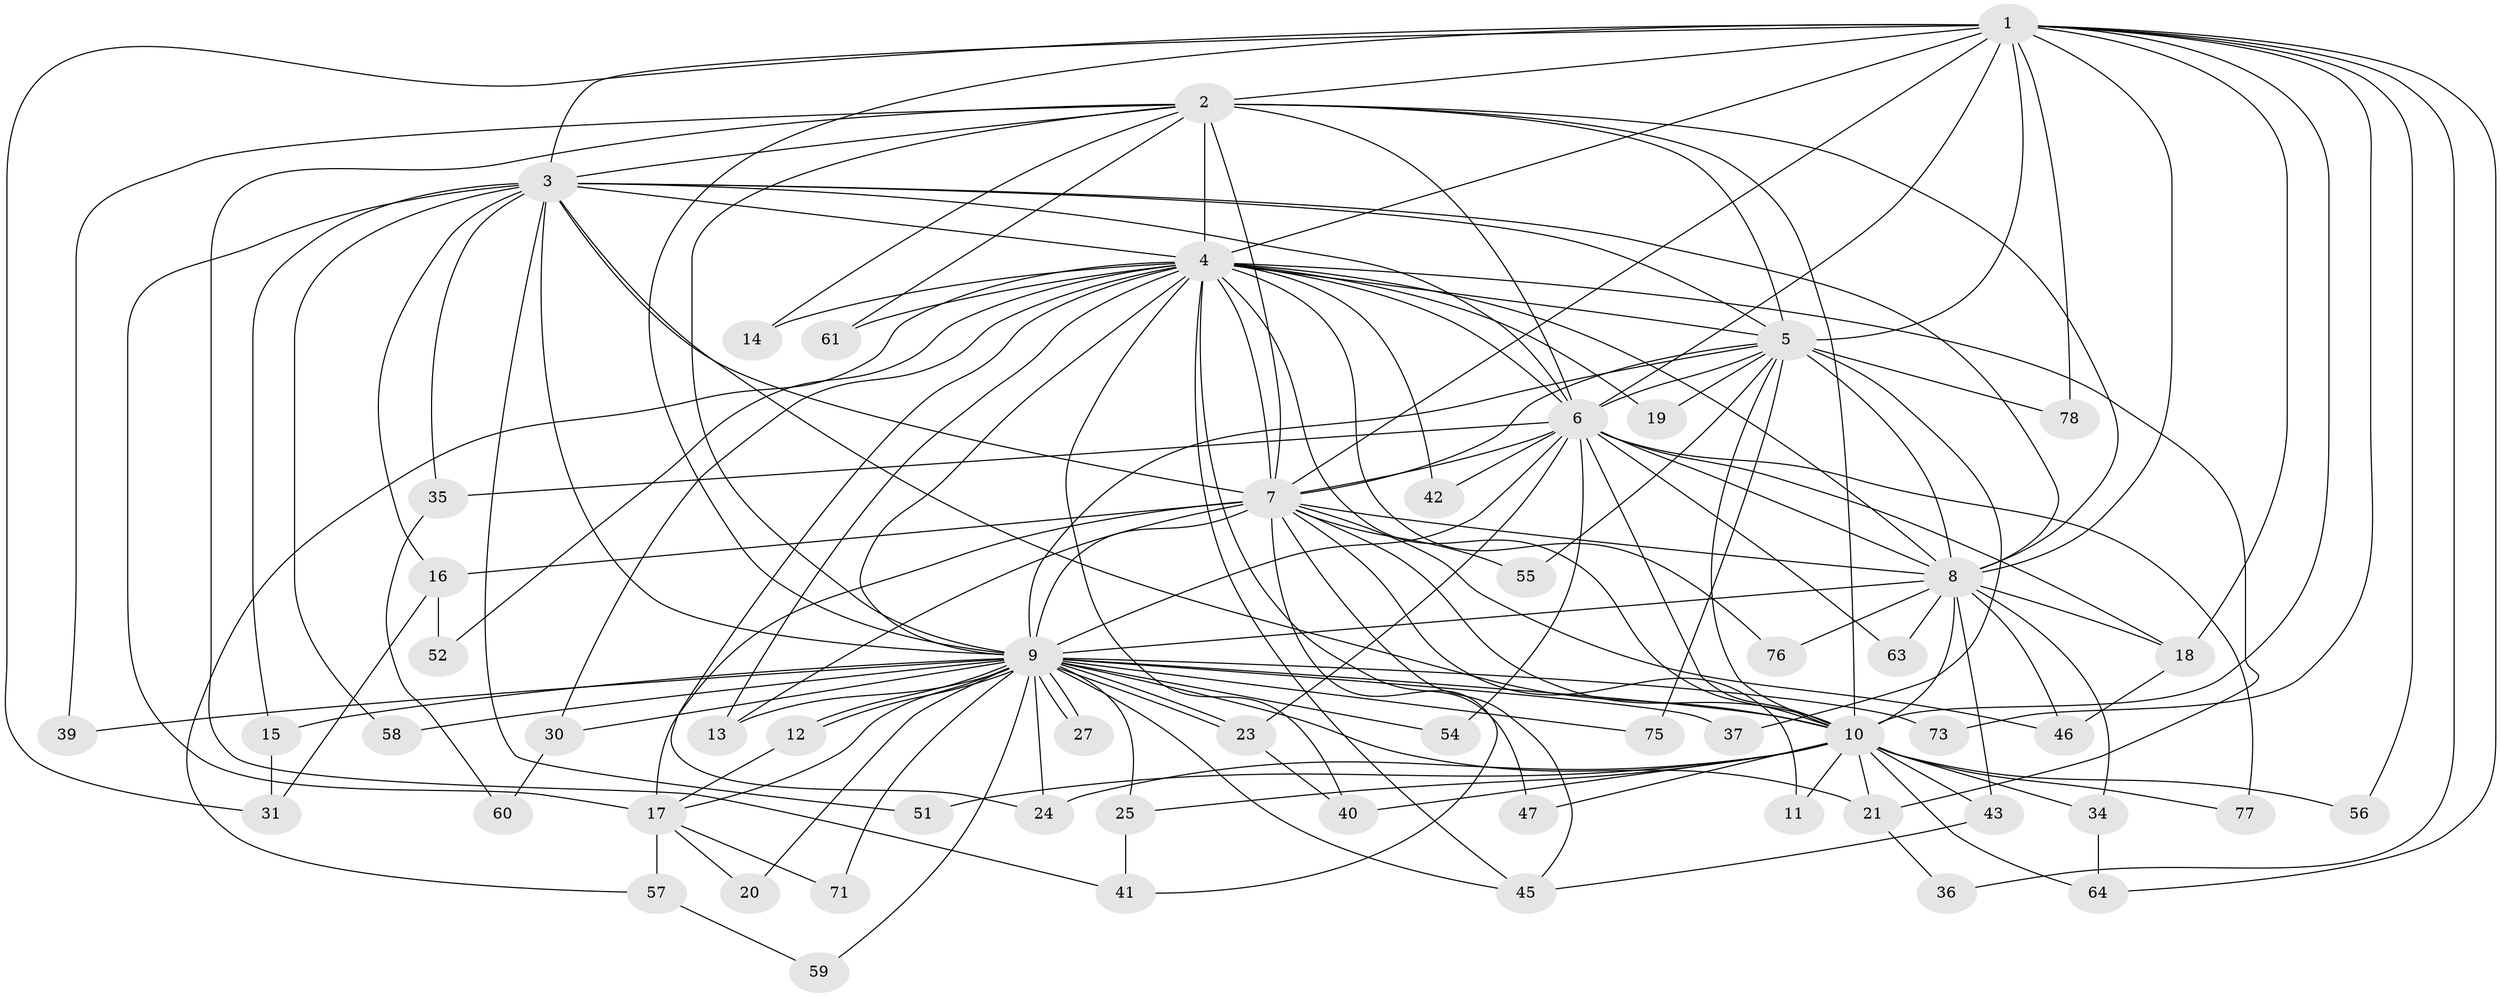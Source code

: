 // original degree distribution, {17: 0.02564102564102564, 14: 0.01282051282051282, 15: 0.05128205128205128, 26: 0.01282051282051282, 33: 0.01282051282051282, 23: 0.01282051282051282, 2: 0.5512820512820513, 4: 0.08974358974358974, 3: 0.21794871794871795, 7: 0.01282051282051282}
// Generated by graph-tools (version 1.1) at 2025/41/03/06/25 10:41:44]
// undirected, 57 vertices, 153 edges
graph export_dot {
graph [start="1"]
  node [color=gray90,style=filled];
  1 [super="+33"];
  2 [super="+67"];
  3 [super="+26"];
  4 [super="+68"];
  5;
  6 [super="+29"];
  7 [super="+70"];
  8 [super="+22"];
  9 [super="+53"];
  10 [super="+28"];
  11;
  12;
  13 [super="+50"];
  14;
  15;
  16;
  17 [super="+62"];
  18 [super="+72"];
  19;
  20;
  21 [super="+49"];
  23 [super="+38"];
  24 [super="+32"];
  25;
  27;
  30;
  31 [super="+44"];
  34 [super="+74"];
  35;
  36;
  37;
  39;
  40 [super="+66"];
  41 [super="+65"];
  42;
  43;
  45 [super="+48"];
  46;
  47;
  51;
  52;
  54;
  55;
  56;
  57;
  58;
  59;
  60;
  61 [super="+69"];
  63;
  64;
  71;
  73;
  75;
  76;
  77;
  78;
  1 -- 2;
  1 -- 3;
  1 -- 4 [weight=2];
  1 -- 5;
  1 -- 6;
  1 -- 7;
  1 -- 8;
  1 -- 9;
  1 -- 10;
  1 -- 36;
  1 -- 56;
  1 -- 64;
  1 -- 73;
  1 -- 78;
  1 -- 31;
  1 -- 18;
  2 -- 3;
  2 -- 4 [weight=2];
  2 -- 5;
  2 -- 6;
  2 -- 7;
  2 -- 8;
  2 -- 9;
  2 -- 10;
  2 -- 14;
  2 -- 39;
  2 -- 61;
  2 -- 41;
  3 -- 4;
  3 -- 5;
  3 -- 6;
  3 -- 7;
  3 -- 8;
  3 -- 9;
  3 -- 10 [weight=2];
  3 -- 15;
  3 -- 16;
  3 -- 35;
  3 -- 51;
  3 -- 17;
  3 -- 58;
  4 -- 5;
  4 -- 6;
  4 -- 7;
  4 -- 8;
  4 -- 9;
  4 -- 10;
  4 -- 13;
  4 -- 14;
  4 -- 19;
  4 -- 21;
  4 -- 24;
  4 -- 30;
  4 -- 42;
  4 -- 47;
  4 -- 52;
  4 -- 57;
  4 -- 61 [weight=2];
  4 -- 76;
  4 -- 45;
  4 -- 40;
  5 -- 6 [weight=2];
  5 -- 7;
  5 -- 8;
  5 -- 9;
  5 -- 10;
  5 -- 19;
  5 -- 37;
  5 -- 55;
  5 -- 75;
  5 -- 78;
  6 -- 7;
  6 -- 8;
  6 -- 9;
  6 -- 10;
  6 -- 18;
  6 -- 42;
  6 -- 54;
  6 -- 63;
  6 -- 35;
  6 -- 77;
  6 -- 23;
  7 -- 8;
  7 -- 9;
  7 -- 10;
  7 -- 11;
  7 -- 16;
  7 -- 41;
  7 -- 45;
  7 -- 55;
  7 -- 46;
  7 -- 13;
  7 -- 17;
  8 -- 9;
  8 -- 10 [weight=2];
  8 -- 18;
  8 -- 34;
  8 -- 46;
  8 -- 63;
  8 -- 76;
  8 -- 43;
  9 -- 10;
  9 -- 12 [weight=2];
  9 -- 12;
  9 -- 13;
  9 -- 15;
  9 -- 17;
  9 -- 20;
  9 -- 21;
  9 -- 23;
  9 -- 23;
  9 -- 24;
  9 -- 25;
  9 -- 27;
  9 -- 27;
  9 -- 30;
  9 -- 37;
  9 -- 39;
  9 -- 54;
  9 -- 58;
  9 -- 59;
  9 -- 71;
  9 -- 73;
  9 -- 75;
  9 -- 45;
  10 -- 11;
  10 -- 25;
  10 -- 34;
  10 -- 40;
  10 -- 43;
  10 -- 47;
  10 -- 51;
  10 -- 56;
  10 -- 64;
  10 -- 77;
  10 -- 21;
  10 -- 24;
  12 -- 17;
  15 -- 31;
  16 -- 31;
  16 -- 52;
  17 -- 20;
  17 -- 57;
  17 -- 71;
  18 -- 46;
  21 -- 36;
  23 -- 40;
  25 -- 41;
  30 -- 60;
  34 -- 64;
  35 -- 60;
  43 -- 45;
  57 -- 59;
}
